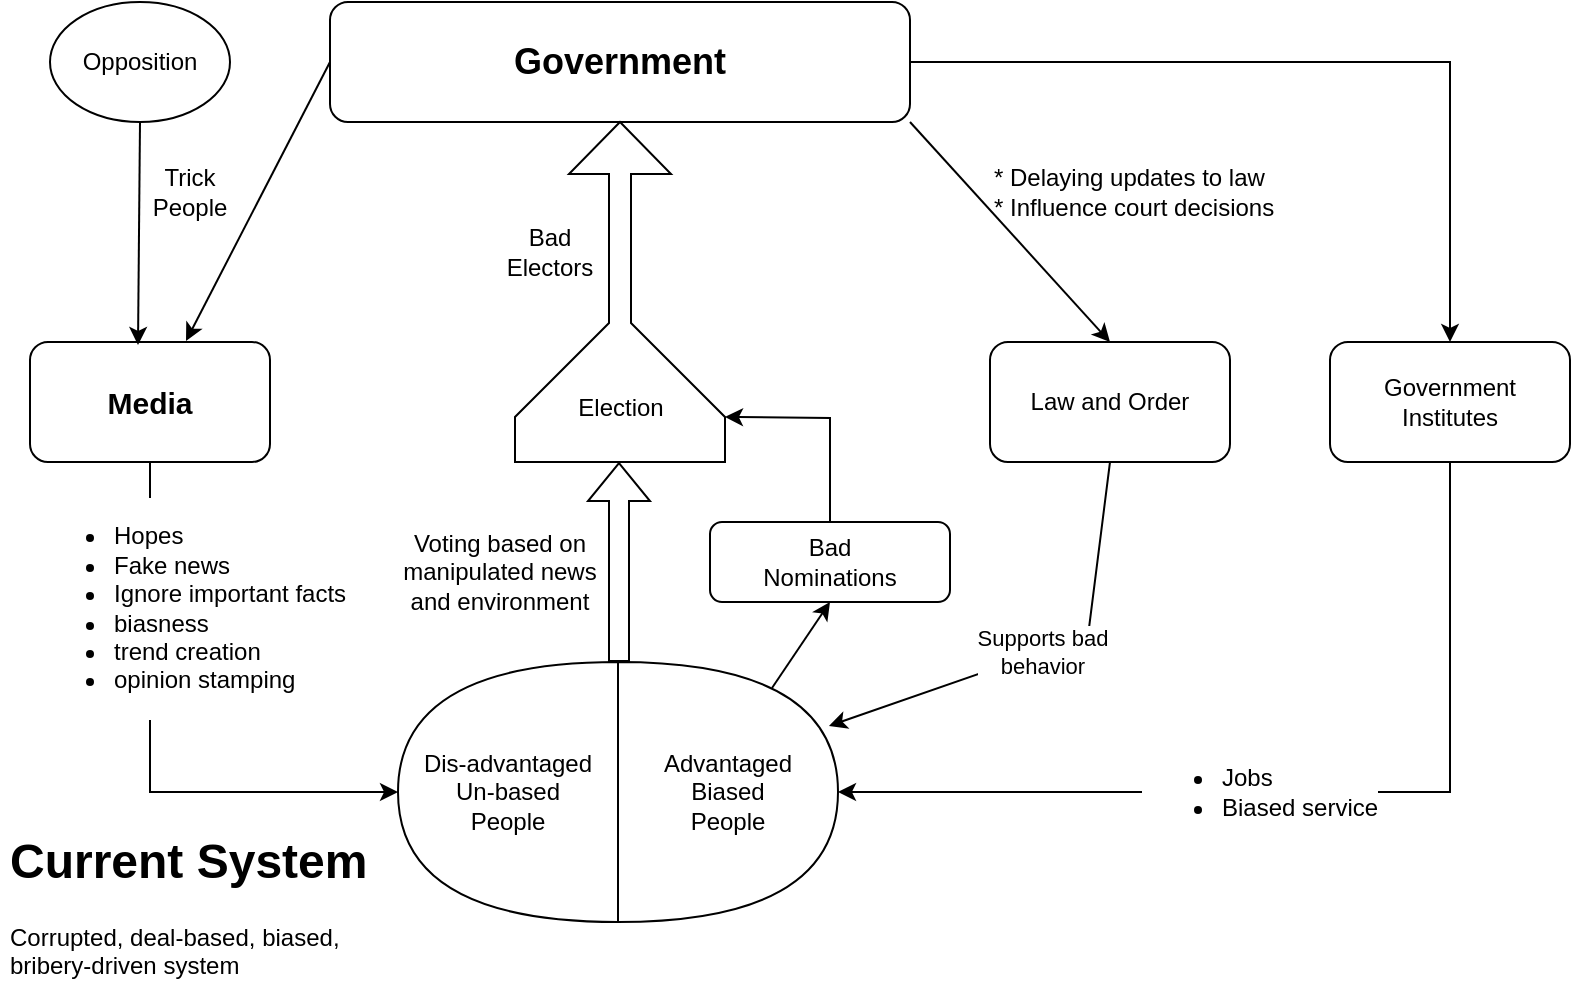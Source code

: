 <mxfile version="20.2.0" type="github">
  <diagram id="O6Ix9L_fdKyqDHlMqsE7" name="Page-1">
    <mxGraphModel dx="1234" dy="749" grid="1" gridSize="10" guides="1" tooltips="1" connect="1" arrows="1" fold="1" page="1" pageScale="1" pageWidth="850" pageHeight="550" math="0" shadow="0">
      <root>
        <mxCell id="0" />
        <mxCell id="1" parent="0" />
        <mxCell id="_LmJaqIPkXqoY1FvoVIZ-2" value="&lt;b&gt;&lt;font style=&quot;font-size: 18px;&quot;&gt;Government&lt;/font&gt;&lt;/b&gt;" style="rounded=1;whiteSpace=wrap;html=1;" vertex="1" parent="1">
          <mxGeometry x="181" y="23" width="290" height="60" as="geometry" />
        </mxCell>
        <mxCell id="_LmJaqIPkXqoY1FvoVIZ-4" value="Advantaged&lt;br&gt;Biased&lt;br&gt;People" style="shape=or;whiteSpace=wrap;html=1;" vertex="1" parent="1">
          <mxGeometry x="325" y="353" width="110" height="130" as="geometry" />
        </mxCell>
        <mxCell id="_LmJaqIPkXqoY1FvoVIZ-5" value="Dis-advantaged&lt;br&gt;Un-based&lt;br&gt;People" style="shape=or;whiteSpace=wrap;html=1;direction=west;" vertex="1" parent="1">
          <mxGeometry x="215" y="353" width="110" height="130" as="geometry" />
        </mxCell>
        <mxCell id="_LmJaqIPkXqoY1FvoVIZ-9" value="" style="shape=flexArrow;endArrow=classic;html=1;rounded=0;entryX=0;entryY=0.5;entryDx=0;entryDy=0;" edge="1" parent="1">
          <mxGeometry width="50" height="50" relative="1" as="geometry">
            <mxPoint x="325.5" y="353" as="sourcePoint" />
            <mxPoint x="325.5" y="253" as="targetPoint" />
          </mxGeometry>
        </mxCell>
        <mxCell id="_LmJaqIPkXqoY1FvoVIZ-11" value="&lt;br&gt;&lt;br&gt;&lt;br&gt;&lt;br&gt;&lt;br&gt;&lt;br&gt;&lt;br&gt;&lt;br&gt;Election" style="html=1;shadow=0;dashed=0;align=center;verticalAlign=middle;shape=mxgraph.arrows2.tailedArrow;dy1=5.5;dx1=26;notch=0;arrowHead=20;dx2=22.5;dy2=52.5;direction=north;" vertex="1" parent="1">
          <mxGeometry x="273.5" y="83" width="105" height="170" as="geometry" />
        </mxCell>
        <mxCell id="_LmJaqIPkXqoY1FvoVIZ-14" value="Bad&lt;br&gt;Nominations" style="rounded=1;whiteSpace=wrap;html=1;" vertex="1" parent="1">
          <mxGeometry x="371" y="283" width="120" height="40" as="geometry" />
        </mxCell>
        <mxCell id="_LmJaqIPkXqoY1FvoVIZ-15" value="" style="endArrow=classic;html=1;rounded=0;exitX=0.7;exitY=0.1;exitDx=0;exitDy=0;exitPerimeter=0;entryX=0.5;entryY=1;entryDx=0;entryDy=0;" edge="1" parent="1" source="_LmJaqIPkXqoY1FvoVIZ-4" target="_LmJaqIPkXqoY1FvoVIZ-14">
          <mxGeometry width="50" height="50" relative="1" as="geometry">
            <mxPoint x="471" y="473" as="sourcePoint" />
            <mxPoint x="521" y="423" as="targetPoint" />
          </mxGeometry>
        </mxCell>
        <mxCell id="_LmJaqIPkXqoY1FvoVIZ-16" value="" style="endArrow=classic;html=1;rounded=0;exitX=0.5;exitY=0;exitDx=0;exitDy=0;entryX=0;entryY=0;entryDx=22.5;entryDy=105;entryPerimeter=0;" edge="1" parent="1" source="_LmJaqIPkXqoY1FvoVIZ-14" target="_LmJaqIPkXqoY1FvoVIZ-11">
          <mxGeometry width="50" height="50" relative="1" as="geometry">
            <mxPoint x="421" y="283" as="sourcePoint" />
            <mxPoint x="381" y="243" as="targetPoint" />
            <Array as="points">
              <mxPoint x="431" y="231" />
            </Array>
          </mxGeometry>
        </mxCell>
        <mxCell id="_LmJaqIPkXqoY1FvoVIZ-17" value="&lt;font size=&quot;1&quot; style=&quot;&quot;&gt;&lt;b style=&quot;font-size: 15px;&quot;&gt;Media&lt;/b&gt;&lt;/font&gt;" style="rounded=1;whiteSpace=wrap;html=1;" vertex="1" parent="1">
          <mxGeometry x="31" y="193" width="120" height="60" as="geometry" />
        </mxCell>
        <mxCell id="_LmJaqIPkXqoY1FvoVIZ-18" value="" style="endArrow=classic;html=1;rounded=0;exitX=0.5;exitY=1;exitDx=0;exitDy=0;entryX=1;entryY=0.5;entryDx=0;entryDy=0;entryPerimeter=0;" edge="1" parent="1" source="_LmJaqIPkXqoY1FvoVIZ-17" target="_LmJaqIPkXqoY1FvoVIZ-5">
          <mxGeometry width="50" height="50" relative="1" as="geometry">
            <mxPoint x="51" y="433" as="sourcePoint" />
            <mxPoint x="101" y="383" as="targetPoint" />
            <Array as="points">
              <mxPoint x="91" y="418" />
            </Array>
          </mxGeometry>
        </mxCell>
        <mxCell id="_LmJaqIPkXqoY1FvoVIZ-33" value="&lt;ul style=&quot;font-size: 12px;&quot;&gt;&lt;li&gt;Hopes&lt;/li&gt;&lt;li&gt;Fake news&lt;/li&gt;&lt;li&gt;Ignore important facts&lt;/li&gt;&lt;li&gt;biasness&lt;/li&gt;&lt;li&gt;trend creation&lt;/li&gt;&lt;li&gt;opinion stamping&lt;/li&gt;&lt;/ul&gt;" style="edgeLabel;html=1;align=left;verticalAlign=middle;resizable=0;points=[];" vertex="1" connectable="0" parent="_LmJaqIPkXqoY1FvoVIZ-18">
          <mxGeometry x="-0.426" y="1" relative="1" as="geometry">
            <mxPoint x="-61" y="-10" as="offset" />
          </mxGeometry>
        </mxCell>
        <mxCell id="_LmJaqIPkXqoY1FvoVIZ-19" value="" style="endArrow=classic;html=1;rounded=0;exitX=0;exitY=0.5;exitDx=0;exitDy=0;entryX=0.65;entryY=-0.008;entryDx=0;entryDy=0;entryPerimeter=0;" edge="1" parent="1" source="_LmJaqIPkXqoY1FvoVIZ-2" target="_LmJaqIPkXqoY1FvoVIZ-17">
          <mxGeometry width="50" height="50" relative="1" as="geometry">
            <mxPoint x="81" y="183" as="sourcePoint" />
            <mxPoint x="131" y="133" as="targetPoint" />
          </mxGeometry>
        </mxCell>
        <mxCell id="_LmJaqIPkXqoY1FvoVIZ-20" value="Opposition" style="ellipse;whiteSpace=wrap;html=1;" vertex="1" parent="1">
          <mxGeometry x="41" y="23" width="90" height="60" as="geometry" />
        </mxCell>
        <mxCell id="_LmJaqIPkXqoY1FvoVIZ-21" value="" style="endArrow=classic;html=1;rounded=0;exitX=0.5;exitY=1;exitDx=0;exitDy=0;entryX=0.45;entryY=0.025;entryDx=0;entryDy=0;entryPerimeter=0;" edge="1" parent="1" source="_LmJaqIPkXqoY1FvoVIZ-20" target="_LmJaqIPkXqoY1FvoVIZ-17">
          <mxGeometry width="50" height="50" relative="1" as="geometry">
            <mxPoint x="-19" y="203" as="sourcePoint" />
            <mxPoint x="31" y="153" as="targetPoint" />
          </mxGeometry>
        </mxCell>
        <mxCell id="_LmJaqIPkXqoY1FvoVIZ-22" value="Law and Order" style="rounded=1;whiteSpace=wrap;html=1;" vertex="1" parent="1">
          <mxGeometry x="511" y="193" width="120" height="60" as="geometry" />
        </mxCell>
        <mxCell id="_LmJaqIPkXqoY1FvoVIZ-23" value="Government&lt;br&gt;Institutes" style="rounded=1;whiteSpace=wrap;html=1;" vertex="1" parent="1">
          <mxGeometry x="681" y="193" width="120" height="60" as="geometry" />
        </mxCell>
        <mxCell id="_LmJaqIPkXqoY1FvoVIZ-24" value="" style="endArrow=classic;html=1;rounded=0;exitX=1;exitY=1;exitDx=0;exitDy=0;entryX=0.5;entryY=0;entryDx=0;entryDy=0;" edge="1" parent="1" source="_LmJaqIPkXqoY1FvoVIZ-2" target="_LmJaqIPkXqoY1FvoVIZ-22">
          <mxGeometry width="50" height="50" relative="1" as="geometry">
            <mxPoint x="523" y="73" as="sourcePoint" />
            <mxPoint x="451" y="212.52" as="targetPoint" />
          </mxGeometry>
        </mxCell>
        <mxCell id="_LmJaqIPkXqoY1FvoVIZ-25" value="* Delaying updates to law&lt;br&gt;&lt;div style=&quot;&quot;&gt;&lt;span style=&quot;background-color: initial;&quot;&gt;* Influence court decisions&lt;/span&gt;&lt;/div&gt;" style="text;html=1;strokeColor=none;fillColor=none;align=left;verticalAlign=middle;whiteSpace=wrap;rounded=0;" vertex="1" parent="1">
          <mxGeometry x="511" y="103" width="150" height="30" as="geometry" />
        </mxCell>
        <mxCell id="_LmJaqIPkXqoY1FvoVIZ-26" value="" style="endArrow=classic;html=1;rounded=0;exitX=1;exitY=0.5;exitDx=0;exitDy=0;entryX=0.5;entryY=0;entryDx=0;entryDy=0;" edge="1" parent="1" source="_LmJaqIPkXqoY1FvoVIZ-2" target="_LmJaqIPkXqoY1FvoVIZ-23">
          <mxGeometry width="50" height="50" relative="1" as="geometry">
            <mxPoint x="561" y="63" as="sourcePoint" />
            <mxPoint x="661" y="173" as="targetPoint" />
            <Array as="points">
              <mxPoint x="741" y="53" />
            </Array>
          </mxGeometry>
        </mxCell>
        <mxCell id="_LmJaqIPkXqoY1FvoVIZ-27" value="" style="endArrow=classic;html=1;rounded=0;exitX=0.5;exitY=1;exitDx=0;exitDy=0;entryX=1;entryY=0.5;entryDx=0;entryDy=0;entryPerimeter=0;" edge="1" parent="1" source="_LmJaqIPkXqoY1FvoVIZ-23" target="_LmJaqIPkXqoY1FvoVIZ-4">
          <mxGeometry width="50" height="50" relative="1" as="geometry">
            <mxPoint x="631" y="513" as="sourcePoint" />
            <mxPoint x="681" y="463" as="targetPoint" />
            <Array as="points">
              <mxPoint x="741" y="418" />
            </Array>
          </mxGeometry>
        </mxCell>
        <mxCell id="_LmJaqIPkXqoY1FvoVIZ-28" value="&lt;div style=&quot;font-size: 12px;&quot;&gt;&lt;ul&gt;&lt;li&gt;Jobs&lt;/li&gt;&lt;li&gt;Biased service&lt;/li&gt;&lt;/ul&gt;&lt;/div&gt;" style="edgeLabel;html=1;align=left;verticalAlign=middle;resizable=0;points=[];spacing=0;labelBorderColor=none;labelPosition=left;verticalLabelPosition=middle;" vertex="1" connectable="0" parent="_LmJaqIPkXqoY1FvoVIZ-27">
          <mxGeometry x="-0.047" y="2" relative="1" as="geometry">
            <mxPoint x="-95" y="-2" as="offset" />
          </mxGeometry>
        </mxCell>
        <mxCell id="_LmJaqIPkXqoY1FvoVIZ-29" value="Supports bad&lt;br&gt;behavior" style="endArrow=classic;html=1;rounded=0;exitX=0.5;exitY=1;exitDx=0;exitDy=0;entryX=0.959;entryY=0.246;entryDx=0;entryDy=0;entryPerimeter=0;" edge="1" parent="1" source="_LmJaqIPkXqoY1FvoVIZ-22" target="_LmJaqIPkXqoY1FvoVIZ-4">
          <mxGeometry width="50" height="50" relative="1" as="geometry">
            <mxPoint x="531" y="253" as="sourcePoint" />
            <mxPoint x="631" y="363" as="targetPoint" />
            <Array as="points">
              <mxPoint x="560" y="340" />
            </Array>
          </mxGeometry>
        </mxCell>
        <mxCell id="_LmJaqIPkXqoY1FvoVIZ-30" value="Bad&lt;br&gt;Electors" style="text;html=1;strokeColor=none;fillColor=none;align=center;verticalAlign=middle;whiteSpace=wrap;rounded=0;labelBorderColor=none;dashed=1;dashPattern=1 1;" vertex="1" parent="1">
          <mxGeometry x="261" y="133" width="60" height="30" as="geometry" />
        </mxCell>
        <mxCell id="_LmJaqIPkXqoY1FvoVIZ-31" value="Trick&lt;br&gt;People" style="text;html=1;strokeColor=none;fillColor=none;align=center;verticalAlign=middle;whiteSpace=wrap;rounded=0;labelBorderColor=none;dashed=1;dashPattern=1 1;" vertex="1" parent="1">
          <mxGeometry x="81" y="103" width="60" height="30" as="geometry" />
        </mxCell>
        <mxCell id="_LmJaqIPkXqoY1FvoVIZ-32" value="Voting based on manipulated news and environment" style="text;html=1;strokeColor=none;fillColor=none;align=center;verticalAlign=middle;whiteSpace=wrap;rounded=0;labelBorderColor=none;dashed=1;dashPattern=1 1;" vertex="1" parent="1">
          <mxGeometry x="211" y="293" width="110" height="30" as="geometry" />
        </mxCell>
        <mxCell id="_LmJaqIPkXqoY1FvoVIZ-34" value="&lt;h1&gt;Current System&lt;/h1&gt;&lt;div&gt;Corrupted, deal-based, biased, bribery-driven system&lt;/div&gt;" style="text;html=1;strokeColor=none;fillColor=none;spacing=5;spacingTop=-20;whiteSpace=wrap;overflow=hidden;rounded=0;dashed=1;dashPattern=1 1;labelBorderColor=none;" vertex="1" parent="1">
          <mxGeometry x="16" y="433" width="190" height="80" as="geometry" />
        </mxCell>
      </root>
    </mxGraphModel>
  </diagram>
</mxfile>
